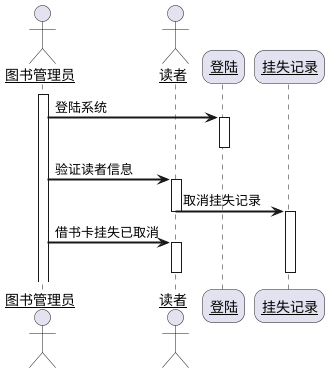 @startuml
skinparam sequenceArrowThickness 2
skinparam roundcorner 20
skinparam maxmessagesize 60
skinparam sequenceParticipant underline
actor 图书管理员
actor "读者" as a
participant "登陆" as b
participant "挂失记录" as c

activate 图书管理员
图书管理员 -> b: 登陆系统
activate b
deactivate b
图书管理员 -> a: 验证读者信息
activate a
a->c:取消挂失记录
deactivate a
activate c
图书管理员 -> a:借书卡挂失已取消
activate a
deactivate c
deactivate a

@enduml